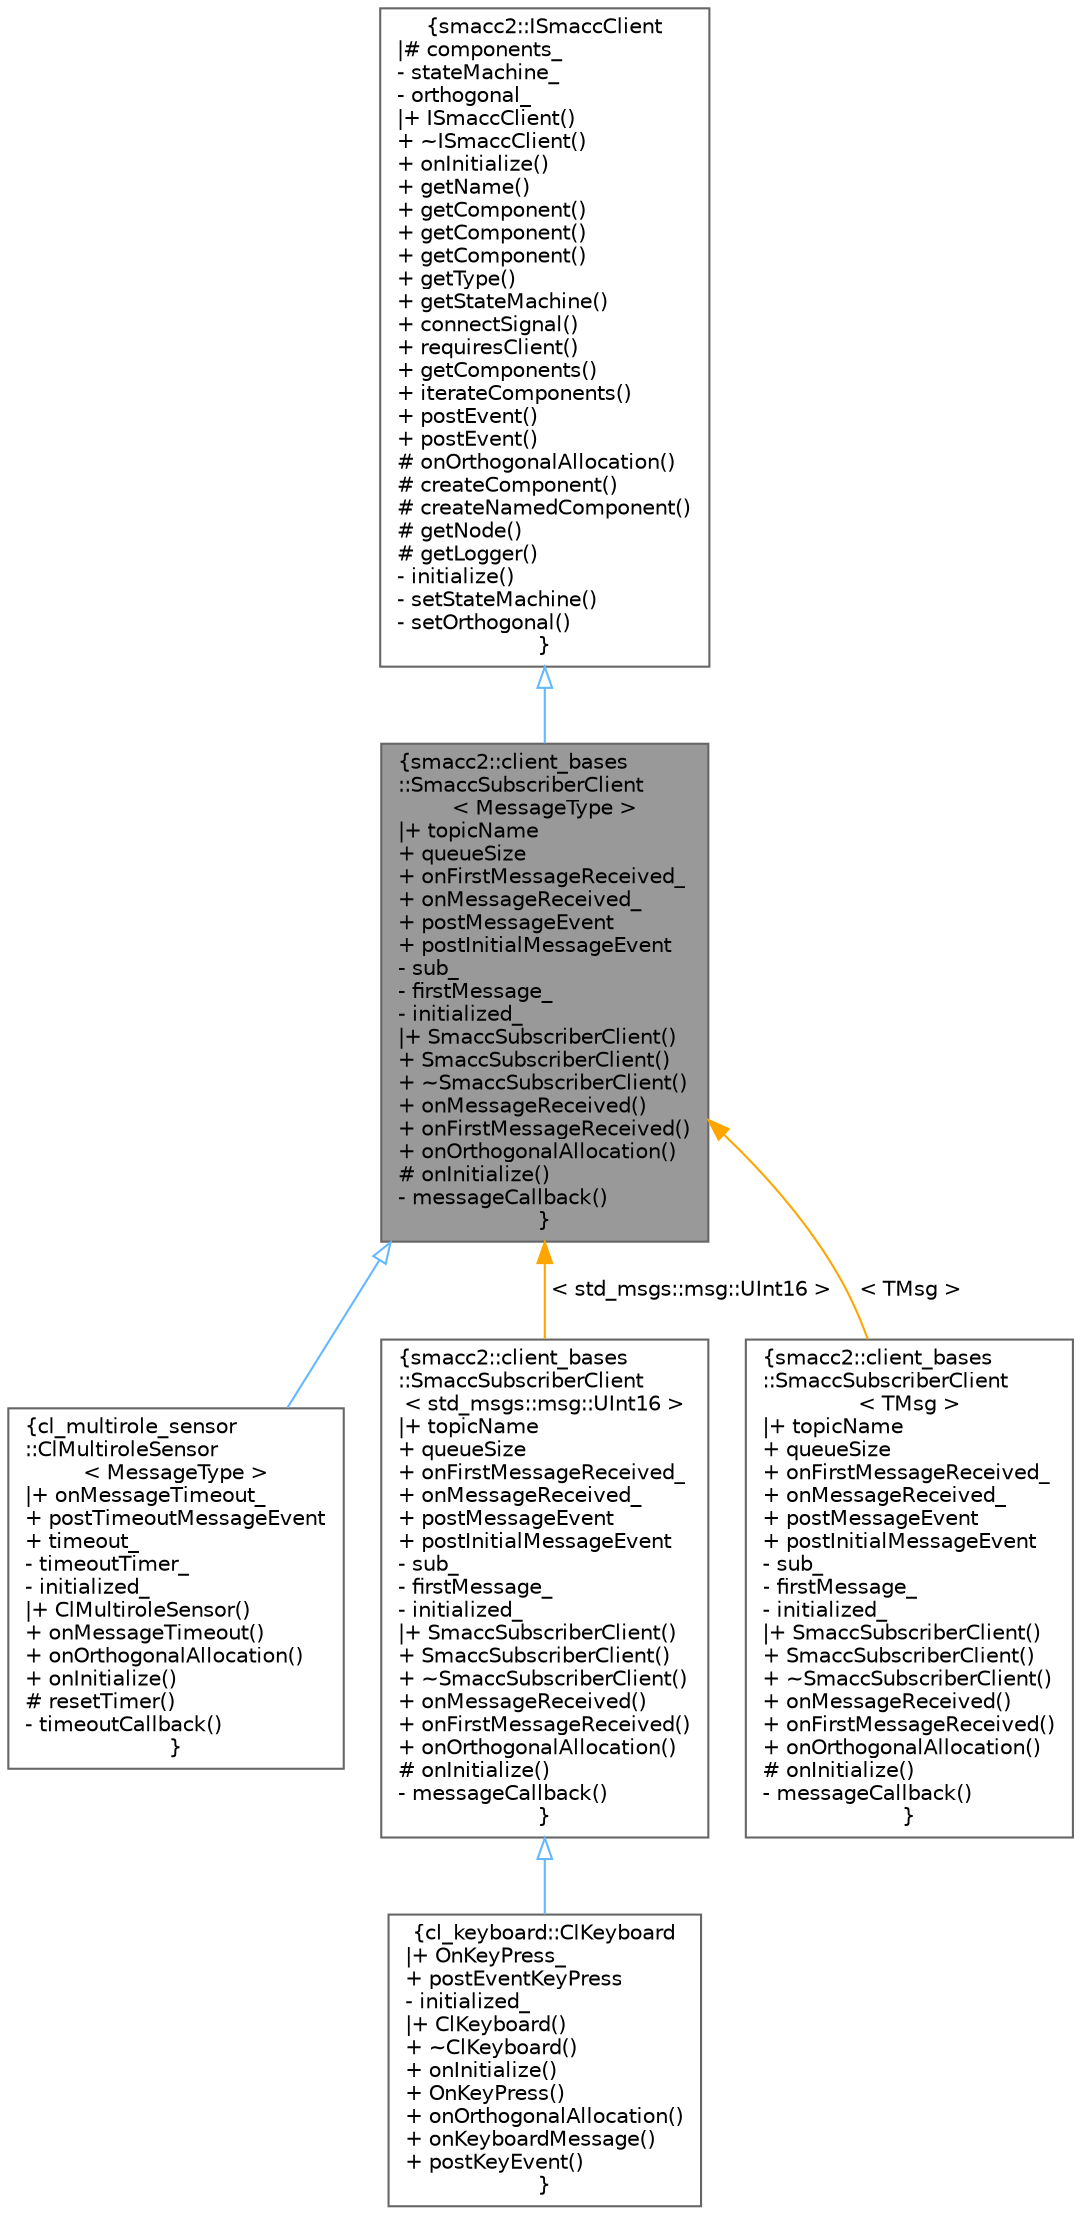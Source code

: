 digraph "smacc2::client_bases::SmaccSubscriberClient&lt; MessageType &gt;"
{
 // LATEX_PDF_SIZE
  bgcolor="transparent";
  edge [fontname=Helvetica,fontsize=10,labelfontname=Helvetica,labelfontsize=10];
  node [fontname=Helvetica,fontsize=10,shape=box,height=0.2,width=0.4];
  Node1 [label="{smacc2::client_bases\l::SmaccSubscriberClient\l\< MessageType \>\n|+ topicName\l+ queueSize\l+ onFirstMessageReceived_\l+ onMessageReceived_\l+ postMessageEvent\l+ postInitialMessageEvent\l- sub_\l- firstMessage_\l- initialized_\l|+ SmaccSubscriberClient()\l+ SmaccSubscriberClient()\l+ ~SmaccSubscriberClient()\l+ onMessageReceived()\l+ onFirstMessageReceived()\l+ onOrthogonalAllocation()\l# onInitialize()\l- messageCallback()\l}",height=0.2,width=0.4,color="gray40", fillcolor="grey60", style="filled", fontcolor="black",tooltip=" "];
  Node2 -> Node1 [dir="back",color="steelblue1",style="solid",arrowtail="onormal"];
  Node2 [label="{smacc2::ISmaccClient\n|# components_\l- stateMachine_\l- orthogonal_\l|+ ISmaccClient()\l+ ~ISmaccClient()\l+ onInitialize()\l+ getName()\l+ getComponent()\l+ getComponent()\l+ getComponent()\l+ getType()\l+ getStateMachine()\l+ connectSignal()\l+ requiresClient()\l+ getComponents()\l+ iterateComponents()\l+ postEvent()\l+ postEvent()\l# onOrthogonalAllocation()\l# createComponent()\l# createNamedComponent()\l# getNode()\l# getLogger()\l- initialize()\l- setStateMachine()\l- setOrthogonal()\l}",height=0.2,width=0.4,color="gray40", fillcolor="white", style="filled",URL="$classsmacc2_1_1ISmaccClient.html",tooltip=" "];
  Node1 -> Node3 [dir="back",color="steelblue1",style="solid",arrowtail="onormal"];
  Node3 [label="{cl_multirole_sensor\l::ClMultiroleSensor\l\< MessageType \>\n|+ onMessageTimeout_\l+ postTimeoutMessageEvent\l+ timeout_\l- timeoutTimer_\l- initialized_\l|+ ClMultiroleSensor()\l+ onMessageTimeout()\l+ onOrthogonalAllocation()\l+ onInitialize()\l# resetTimer()\l- timeoutCallback()\l}",height=0.2,width=0.4,color="gray40", fillcolor="white", style="filled",URL="$classcl__multirole__sensor_1_1ClMultiroleSensor.html",tooltip=" "];
  Node1 -> Node4 [dir="back",color="orange",style="solid",label=" \< std_msgs::msg::UInt16 \>" ];
  Node4 [label="{smacc2::client_bases\l::SmaccSubscriberClient\l\< std_msgs::msg::UInt16 \>\n|+ topicName\l+ queueSize\l+ onFirstMessageReceived_\l+ onMessageReceived_\l+ postMessageEvent\l+ postInitialMessageEvent\l- sub_\l- firstMessage_\l- initialized_\l|+ SmaccSubscriberClient()\l+ SmaccSubscriberClient()\l+ ~SmaccSubscriberClient()\l+ onMessageReceived()\l+ onFirstMessageReceived()\l+ onOrthogonalAllocation()\l# onInitialize()\l- messageCallback()\l}",height=0.2,width=0.4,color="gray40", fillcolor="white", style="filled",URL="$classsmacc2_1_1client__bases_1_1SmaccSubscriberClient.html",tooltip=" "];
  Node4 -> Node5 [dir="back",color="steelblue1",style="solid",arrowtail="onormal"];
  Node5 [label="{cl_keyboard::ClKeyboard\n|+ OnKeyPress_\l+ postEventKeyPress\l- initialized_\l|+ ClKeyboard()\l+ ~ClKeyboard()\l+ onInitialize()\l+ OnKeyPress()\l+ onOrthogonalAllocation()\l+ onKeyboardMessage()\l+ postKeyEvent()\l}",height=0.2,width=0.4,color="gray40", fillcolor="white", style="filled",URL="$classcl__keyboard_1_1ClKeyboard.html",tooltip=" "];
  Node1 -> Node6 [dir="back",color="orange",style="solid",label=" \< TMsg \>" ];
  Node6 [label="{smacc2::client_bases\l::SmaccSubscriberClient\l\< TMsg \>\n|+ topicName\l+ queueSize\l+ onFirstMessageReceived_\l+ onMessageReceived_\l+ postMessageEvent\l+ postInitialMessageEvent\l- sub_\l- firstMessage_\l- initialized_\l|+ SmaccSubscriberClient()\l+ SmaccSubscriberClient()\l+ ~SmaccSubscriberClient()\l+ onMessageReceived()\l+ onFirstMessageReceived()\l+ onOrthogonalAllocation()\l# onInitialize()\l- messageCallback()\l}",height=0.2,width=0.4,color="gray40", fillcolor="white", style="filled",URL="$classsmacc2_1_1client__bases_1_1SmaccSubscriberClient.html",tooltip=" "];
}
